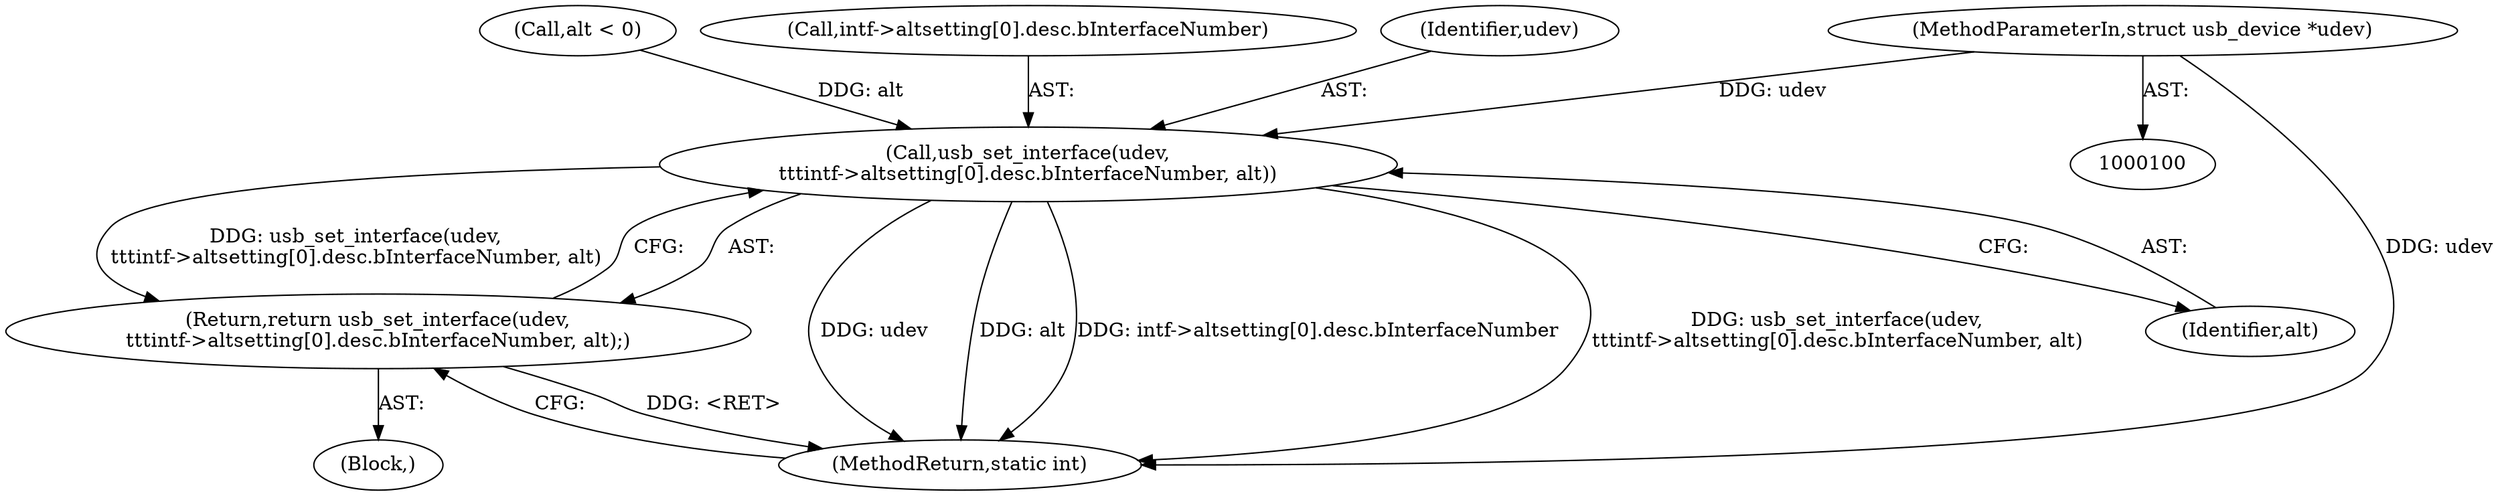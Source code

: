 digraph "1_linux_786de92b3cb26012d3d0f00ee37adf14527f35c4@pointer" {
"1000101" [label="(MethodParameterIn,struct usb_device *udev)"];
"1000116" [label="(Call,usb_set_interface(udev,\n\t\t\tintf->altsetting[0].desc.bInterfaceNumber, alt))"];
"1000115" [label="(Return,return usb_set_interface(udev,\n\t\t\tintf->altsetting[0].desc.bInterfaceNumber, alt);)"];
"1000128" [label="(MethodReturn,static int)"];
"1000110" [label="(Call,alt < 0)"];
"1000103" [label="(Block,)"];
"1000118" [label="(Call,intf->altsetting[0].desc.bInterfaceNumber)"];
"1000117" [label="(Identifier,udev)"];
"1000101" [label="(MethodParameterIn,struct usb_device *udev)"];
"1000115" [label="(Return,return usb_set_interface(udev,\n\t\t\tintf->altsetting[0].desc.bInterfaceNumber, alt);)"];
"1000127" [label="(Identifier,alt)"];
"1000116" [label="(Call,usb_set_interface(udev,\n\t\t\tintf->altsetting[0].desc.bInterfaceNumber, alt))"];
"1000101" -> "1000100"  [label="AST: "];
"1000101" -> "1000128"  [label="DDG: udev"];
"1000101" -> "1000116"  [label="DDG: udev"];
"1000116" -> "1000115"  [label="AST: "];
"1000116" -> "1000127"  [label="CFG: "];
"1000117" -> "1000116"  [label="AST: "];
"1000118" -> "1000116"  [label="AST: "];
"1000127" -> "1000116"  [label="AST: "];
"1000115" -> "1000116"  [label="CFG: "];
"1000116" -> "1000128"  [label="DDG: udev"];
"1000116" -> "1000128"  [label="DDG: alt"];
"1000116" -> "1000128"  [label="DDG: intf->altsetting[0].desc.bInterfaceNumber"];
"1000116" -> "1000128"  [label="DDG: usb_set_interface(udev,\n\t\t\tintf->altsetting[0].desc.bInterfaceNumber, alt)"];
"1000116" -> "1000115"  [label="DDG: usb_set_interface(udev,\n\t\t\tintf->altsetting[0].desc.bInterfaceNumber, alt)"];
"1000110" -> "1000116"  [label="DDG: alt"];
"1000115" -> "1000103"  [label="AST: "];
"1000128" -> "1000115"  [label="CFG: "];
"1000115" -> "1000128"  [label="DDG: <RET>"];
}
